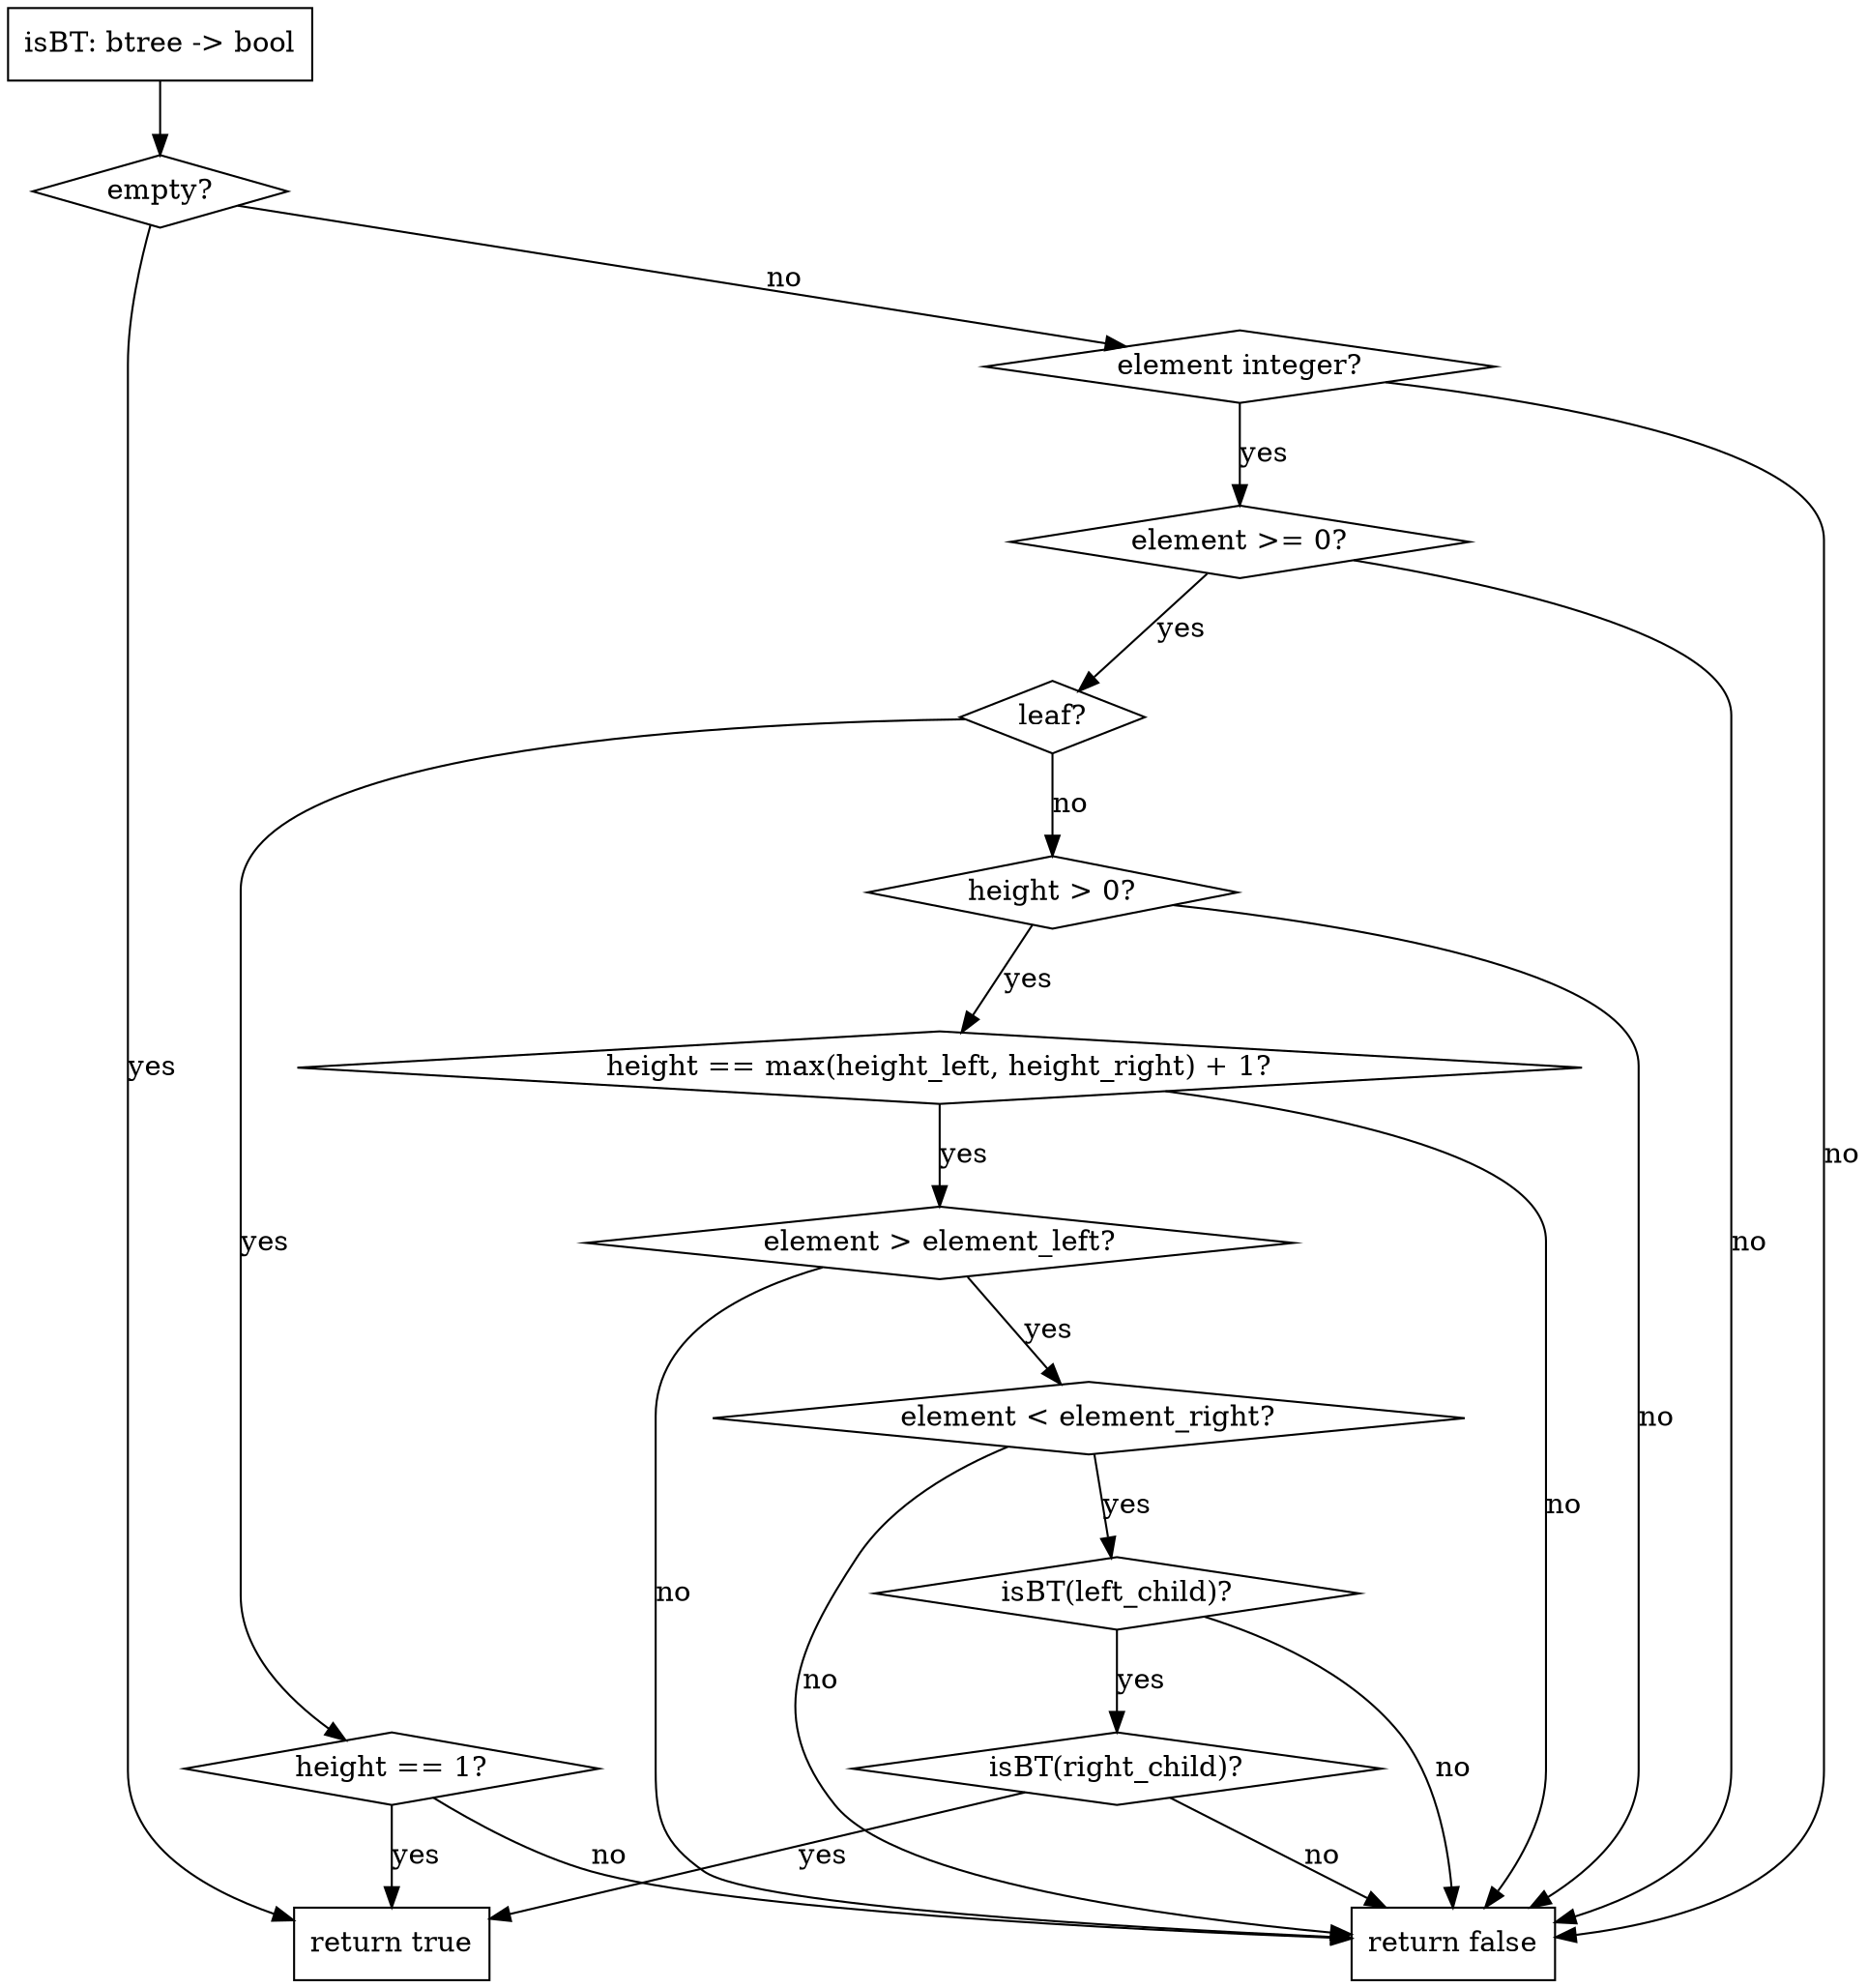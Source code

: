 digraph Q {

node [shape = box];
compound = true;

//insert
    "isBT: btree -> bool" -> a1
    a1 [label = "empty?" shape = diamond]
    a1 -> true [label = "yes"]
    a1 -> a2 [label = "no"]
    a2 [label = "element integer?" shape = diamond]
    a2 -> false [label = "no"]
    a2 -> a3 [label = "yes"]
    a3 [label = "element >= 0?" shape = diamond]
    a3 -> false [label = "no"]
    a3 -> a4 [label = "yes"]
    a4 [label = "leaf?" shape = diamond]
    a4 -> a5 [label = "yes"]
    a4 -> a6 [label = "no"]
    a5 [label = "height == 1?" shape = diamond]
    a5 -> false [label = "no"]
    a5 -> true [label = "yes"]
    a6 [label = "height > 0?" shape = diamond]
    a6 -> false [label = "no"]
    a6 -> a7 [label = "yes"]
    a7 [label = "height == max(height_left, height_right) + 1?" shape = diamond]
    a7 -> false [label = "no"]
    a7 -> a8 [label = "yes"]
    a8 [label = "element > element_left?" shape = diamond]
    a8 -> false [label = "no"]
    a8 -> a9 [label = "yes"]
    a9 [label = "element < element_right?" shape = diamond]
    a9 -> false [label = "no"]
    a9 -> a10 [label = "yes"]
    a10 [label = "isBT(left_child)?" shape = diamond]
    a10 -> false [label = "no"]
    a10 -> a11 [label = "yes"]
    a11 [label = "isBT(right_child)?" shape = diamond]
    a11 -> false [label = "no"]
    a11 -> true [label = "yes"]
    true [label = "return true"]
    false [label = "return false"]
}

